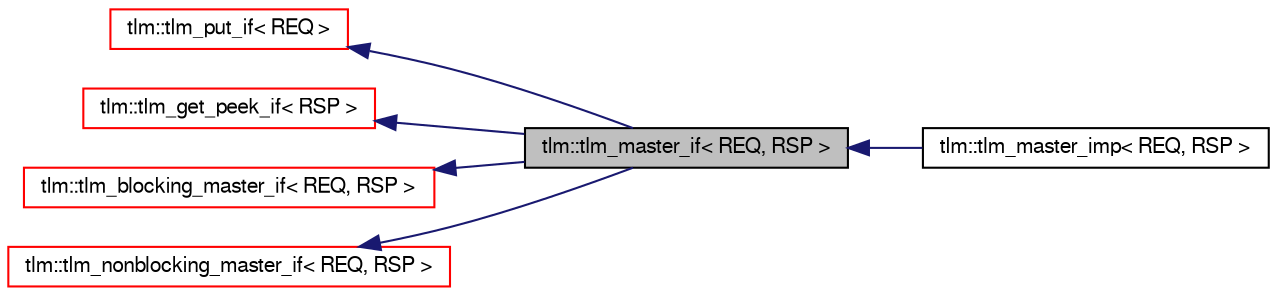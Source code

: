 digraph G
{
  edge [fontname="FreeSans",fontsize="10",labelfontname="FreeSans",labelfontsize="10"];
  node [fontname="FreeSans",fontsize="10",shape=record];
  rankdir=LR;
  Node1 [label="tlm::tlm_master_if\< REQ, RSP \>",height=0.2,width=0.4,color="black", fillcolor="grey75", style="filled" fontcolor="black"];
  Node2 -> Node1 [dir=back,color="midnightblue",fontsize="10",style="solid",fontname="FreeSans"];
  Node2 [label="tlm::tlm_put_if\< REQ \>",height=0.2,width=0.4,color="red", fillcolor="white", style="filled",URL="$a00109.html"];
  Node3 -> Node1 [dir=back,color="midnightblue",fontsize="10",style="solid",fontname="FreeSans"];
  Node3 [label="tlm::tlm_get_peek_if\< RSP \>",height=0.2,width=0.4,color="red", fillcolor="white", style="filled",URL="$a00091.html"];
  Node4 -> Node1 [dir=back,color="midnightblue",fontsize="10",style="solid",fontname="FreeSans"];
  Node4 [label="tlm::tlm_blocking_master_if\< REQ, RSP \>",height=0.2,width=0.4,color="red", fillcolor="white", style="filled",URL="$a00064.html"];
  Node5 -> Node1 [dir=back,color="midnightblue",fontsize="10",style="solid",fontname="FreeSans"];
  Node5 [label="tlm::tlm_nonblocking_master_if\< REQ, RSP \>",height=0.2,width=0.4,color="red", fillcolor="white", style="filled",URL="$a00100.html"];
  Node1 -> Node6 [dir=back,color="midnightblue",fontsize="10",style="solid",fontname="FreeSans"];
  Node6 [label="tlm::tlm_master_imp\< REQ, RSP \>",height=0.2,width=0.4,color="black", fillcolor="white", style="filled",URL="$a00095.html"];
}
